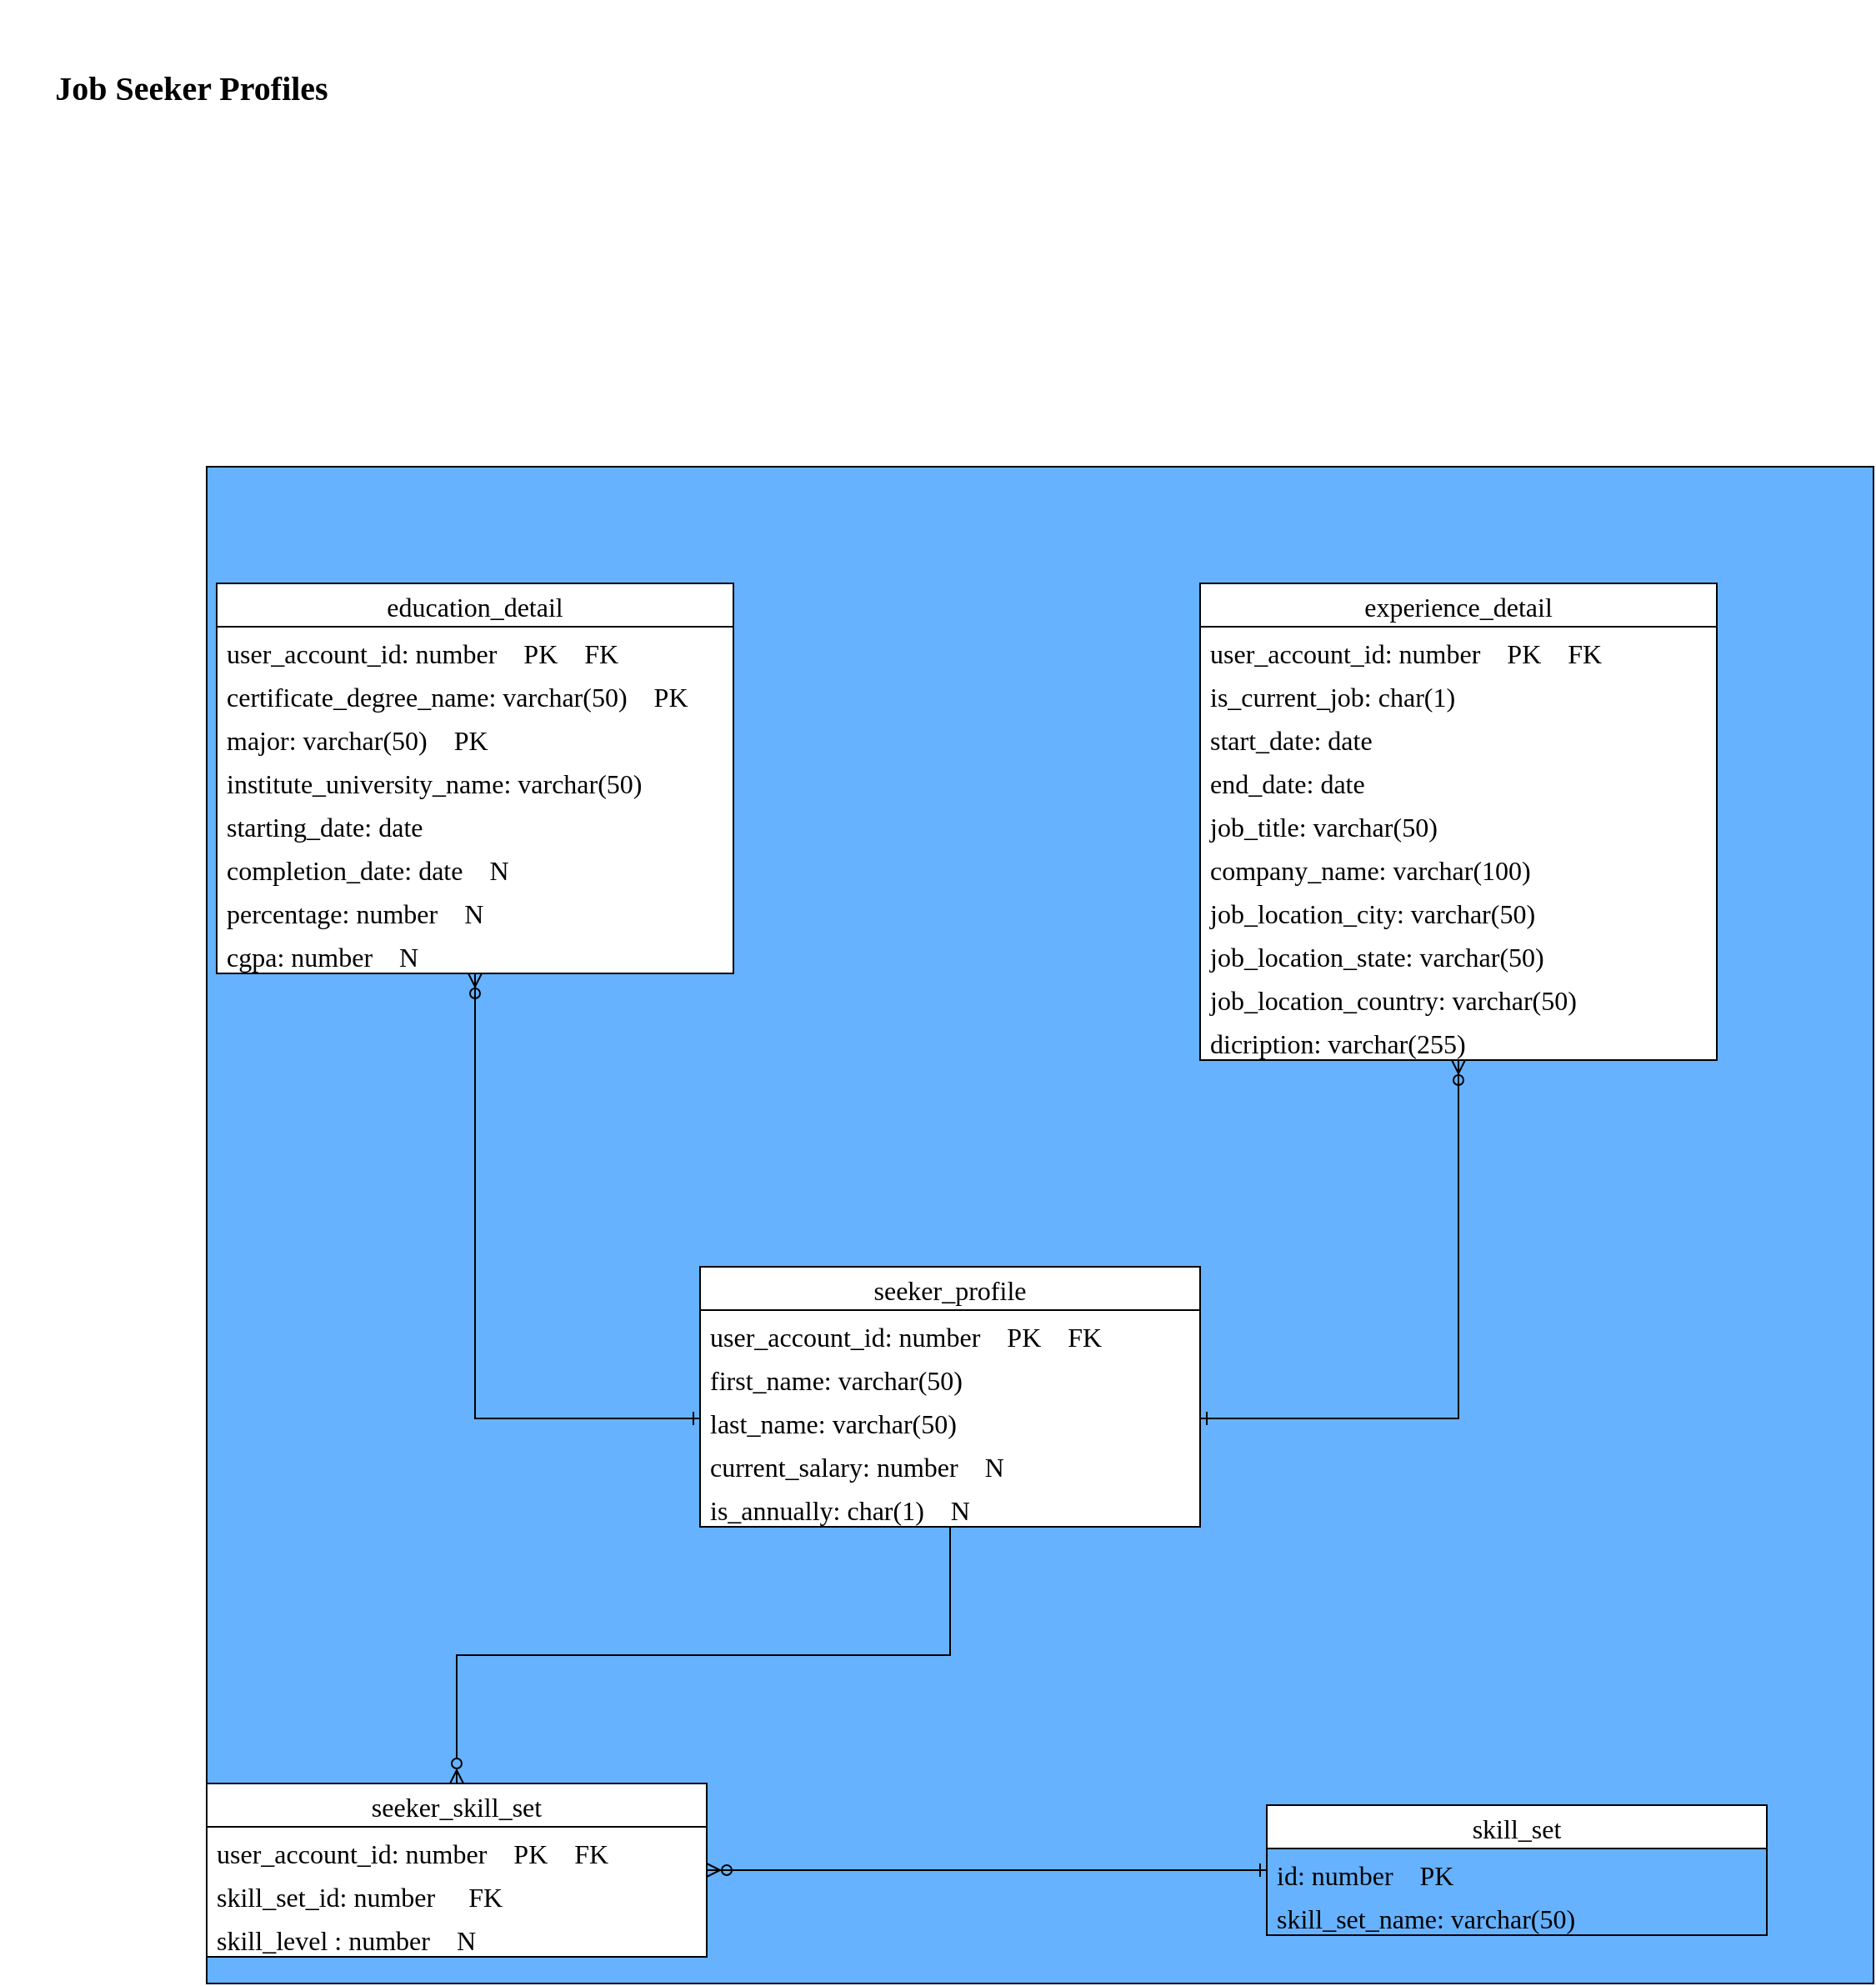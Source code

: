 <mxfile version="15.1.3" type="device"><diagram id="C5RBs43oDa-KdzZeNtuy" name="Page-1"><mxGraphModel dx="1679" dy="1655" grid="1" gridSize="10" guides="1" tooltips="1" connect="1" arrows="1" fold="1" page="1" pageScale="1" pageWidth="827" pageHeight="1169" math="0" shadow="0"><root><mxCell id="WIyWlLk6GJQsqaUBKTNV-0"/><mxCell id="WIyWlLk6GJQsqaUBKTNV-1" parent="WIyWlLk6GJQsqaUBKTNV-0"/><mxCell id="zxACQHr0Ff_mkzcEsi7o-0" value="&#10;&lt;h4 style=&quot;box-sizing: border-box; font-size: 20px; font-style: normal; font-variant-ligatures: normal; font-variant-caps: normal; letter-spacing: normal; orphans: 2; text-align: start; text-indent: 0px; text-transform: none; widows: 2; word-spacing: 0px; -webkit-text-stroke-width: 0px; text-decoration-thickness: initial; text-decoration-style: initial; text-decoration-color: initial;&quot;&gt;Job Seeker Profiles&lt;/h4&gt;&#10;&#10;" style="text;html=1;strokeColor=none;fillColor=none;align=center;verticalAlign=middle;whiteSpace=wrap;rounded=0;fontFamily=Times New Roman;fontStyle=1;fontColor=default;" parent="WIyWlLk6GJQsqaUBKTNV-1" vertex="1"><mxGeometry x="-10" y="-200" width="230" height="40" as="geometry"/></mxCell><mxCell id="zxACQHr0Ff_mkzcEsi7o-1" value="" style="rounded=0;whiteSpace=wrap;html=1;fontFamily=Times New Roman;fontSize=16;fontColor=default;fillColor=#66B2FF;" parent="WIyWlLk6GJQsqaUBKTNV-1" vertex="1"><mxGeometry x="114" y="40" width="1000" height="910" as="geometry"/></mxCell><mxCell id="zxACQHr0Ff_mkzcEsi7o-42" style="edgeStyle=orthogonalEdgeStyle;rounded=0;orthogonalLoop=1;jettySize=auto;html=1;fontFamily=Times New Roman;fontSize=16;fontColor=default;endArrow=ERzeroToMany;endFill=0;" parent="WIyWlLk6GJQsqaUBKTNV-1" source="zxACQHr0Ff_mkzcEsi7o-2" target="zxACQHr0Ff_mkzcEsi7o-9" edge="1"><mxGeometry relative="1" as="geometry"><Array as="points"><mxPoint x="275" y="611"/></Array></mxGeometry></mxCell><mxCell id="zxACQHr0Ff_mkzcEsi7o-43" style="edgeStyle=orthogonalEdgeStyle;rounded=0;orthogonalLoop=1;jettySize=auto;html=1;fontFamily=Times New Roman;fontSize=16;fontColor=default;endArrow=ERzeroToMany;endFill=0;" parent="WIyWlLk6GJQsqaUBKTNV-1" source="zxACQHr0Ff_mkzcEsi7o-2" target="zxACQHr0Ff_mkzcEsi7o-19" edge="1"><mxGeometry relative="1" as="geometry"><Array as="points"><mxPoint x="865" y="611"/></Array></mxGeometry></mxCell><mxCell id="zxACQHr0Ff_mkzcEsi7o-44" style="edgeStyle=orthogonalEdgeStyle;rounded=0;orthogonalLoop=1;jettySize=auto;html=1;fontFamily=Times New Roman;fontSize=16;fontColor=default;endArrow=ERzeroToMany;endFill=0;" parent="WIyWlLk6GJQsqaUBKTNV-1" source="zxACQHr0Ff_mkzcEsi7o-2" target="zxACQHr0Ff_mkzcEsi7o-30" edge="1"><mxGeometry relative="1" as="geometry"/></mxCell><mxCell id="zxACQHr0Ff_mkzcEsi7o-2" value="seeker_profile" style="swimlane;fontStyle=0;childLayout=stackLayout;horizontal=1;startSize=26;horizontalStack=0;resizeParent=1;resizeParentMax=0;resizeLast=0;collapsible=1;marginBottom=0;fontFamily=Times New Roman;fontSize=16;fontColor=default;swimlaneFillColor=#ffffff;" parent="WIyWlLk6GJQsqaUBKTNV-1" vertex="1"><mxGeometry x="410" y="520" width="300" height="156" as="geometry"/></mxCell><mxCell id="zxACQHr0Ff_mkzcEsi7o-3" value="user_account_id: number    PK    FK" style="text;strokeColor=none;fillColor=none;align=left;verticalAlign=top;spacingLeft=4;spacingRight=4;overflow=hidden;rotatable=0;points=[[0,0.5],[1,0.5]];portConstraint=eastwest;fontFamily=Times New Roman;fontSize=16;fontColor=default;" parent="zxACQHr0Ff_mkzcEsi7o-2" vertex="1"><mxGeometry y="26" width="300" height="26" as="geometry"/></mxCell><mxCell id="zxACQHr0Ff_mkzcEsi7o-4" value="first_name: varchar(50)" style="text;strokeColor=none;fillColor=none;align=left;verticalAlign=top;spacingLeft=4;spacingRight=4;overflow=hidden;rotatable=0;points=[[0,0.5],[1,0.5]];portConstraint=eastwest;fontFamily=Times New Roman;fontSize=16;fontColor=default;" parent="zxACQHr0Ff_mkzcEsi7o-2" vertex="1"><mxGeometry y="52" width="300" height="26" as="geometry"/></mxCell><mxCell id="zxACQHr0Ff_mkzcEsi7o-6" value="last_name: varchar(50)" style="text;strokeColor=none;fillColor=none;align=left;verticalAlign=top;spacingLeft=4;spacingRight=4;overflow=hidden;rotatable=0;points=[[0,0.5],[1,0.5]];portConstraint=eastwest;fontFamily=Times New Roman;fontSize=16;fontColor=default;" parent="zxACQHr0Ff_mkzcEsi7o-2" vertex="1"><mxGeometry y="78" width="300" height="26" as="geometry"/></mxCell><mxCell id="zxACQHr0Ff_mkzcEsi7o-7" value="current_salary: number    N" style="text;strokeColor=none;fillColor=none;align=left;verticalAlign=top;spacingLeft=4;spacingRight=4;overflow=hidden;rotatable=0;points=[[0,0.5],[1,0.5]];portConstraint=eastwest;fontFamily=Times New Roman;fontSize=16;fontColor=default;" parent="zxACQHr0Ff_mkzcEsi7o-2" vertex="1"><mxGeometry y="104" width="300" height="26" as="geometry"/></mxCell><mxCell id="zxACQHr0Ff_mkzcEsi7o-8" value="is_annually: char(1)    N" style="text;strokeColor=none;fillColor=none;align=left;verticalAlign=top;spacingLeft=4;spacingRight=4;overflow=hidden;rotatable=0;points=[[0,0.5],[1,0.5]];portConstraint=eastwest;fontFamily=Times New Roman;fontSize=16;fontColor=default;" parent="zxACQHr0Ff_mkzcEsi7o-2" vertex="1"><mxGeometry y="130" width="300" height="26" as="geometry"/></mxCell><mxCell id="zxACQHr0Ff_mkzcEsi7o-47" style="edgeStyle=orthogonalEdgeStyle;rounded=0;orthogonalLoop=1;jettySize=auto;html=1;fontFamily=Times New Roman;fontSize=16;fontColor=default;endArrow=ERone;endFill=0;" parent="WIyWlLk6GJQsqaUBKTNV-1" source="zxACQHr0Ff_mkzcEsi7o-9" target="zxACQHr0Ff_mkzcEsi7o-6" edge="1"><mxGeometry relative="1" as="geometry"/></mxCell><mxCell id="zxACQHr0Ff_mkzcEsi7o-9" value="education_detail" style="swimlane;fontStyle=0;childLayout=stackLayout;horizontal=1;startSize=26;horizontalStack=0;resizeParent=1;resizeParentMax=0;resizeLast=0;collapsible=1;marginBottom=0;fontFamily=Times New Roman;fontSize=16;fontColor=default;swimlaneFillColor=#ffffff;fillColor=#FFFFFF;" parent="WIyWlLk6GJQsqaUBKTNV-1" vertex="1"><mxGeometry x="120" y="110" width="310" height="234" as="geometry"/></mxCell><mxCell id="zxACQHr0Ff_mkzcEsi7o-10" value="user_account_id: number    PK    FK" style="text;strokeColor=none;fillColor=none;align=left;verticalAlign=top;spacingLeft=4;spacingRight=4;overflow=hidden;rotatable=0;points=[[0,0.5],[1,0.5]];portConstraint=eastwest;fontFamily=Times New Roman;fontSize=16;fontColor=default;" parent="zxACQHr0Ff_mkzcEsi7o-9" vertex="1"><mxGeometry y="26" width="310" height="26" as="geometry"/></mxCell><mxCell id="zxACQHr0Ff_mkzcEsi7o-11" value="certificate_degree_name: varchar(50)    PK" style="text;strokeColor=none;fillColor=none;align=left;verticalAlign=top;spacingLeft=4;spacingRight=4;overflow=hidden;rotatable=0;points=[[0,0.5],[1,0.5]];portConstraint=eastwest;fontFamily=Times New Roman;fontSize=16;fontColor=default;" parent="zxACQHr0Ff_mkzcEsi7o-9" vertex="1"><mxGeometry y="52" width="310" height="26" as="geometry"/></mxCell><mxCell id="zxACQHr0Ff_mkzcEsi7o-17" value="major: varchar(50)    PK" style="text;strokeColor=none;fillColor=none;align=left;verticalAlign=top;spacingLeft=4;spacingRight=4;overflow=hidden;rotatable=0;points=[[0,0.5],[1,0.5]];portConstraint=eastwest;fontFamily=Times New Roman;fontSize=16;fontColor=default;" parent="zxACQHr0Ff_mkzcEsi7o-9" vertex="1"><mxGeometry y="78" width="310" height="26" as="geometry"/></mxCell><mxCell id="zxACQHr0Ff_mkzcEsi7o-15" value="institute_university_name: varchar(50)" style="text;strokeColor=none;fillColor=none;align=left;verticalAlign=top;spacingLeft=4;spacingRight=4;overflow=hidden;rotatable=0;points=[[0,0.5],[1,0.5]];portConstraint=eastwest;fontFamily=Times New Roman;fontSize=16;fontColor=default;" parent="zxACQHr0Ff_mkzcEsi7o-9" vertex="1"><mxGeometry y="104" width="310" height="26" as="geometry"/></mxCell><mxCell id="zxACQHr0Ff_mkzcEsi7o-14" value="starting_date: date" style="text;strokeColor=none;fillColor=none;align=left;verticalAlign=top;spacingLeft=4;spacingRight=4;overflow=hidden;rotatable=0;points=[[0,0.5],[1,0.5]];portConstraint=eastwest;fontFamily=Times New Roman;fontSize=16;fontColor=default;" parent="zxACQHr0Ff_mkzcEsi7o-9" vertex="1"><mxGeometry y="130" width="310" height="26" as="geometry"/></mxCell><mxCell id="zxACQHr0Ff_mkzcEsi7o-13" value="completion_date: date    N" style="text;strokeColor=none;fillColor=none;align=left;verticalAlign=top;spacingLeft=4;spacingRight=4;overflow=hidden;rotatable=0;points=[[0,0.5],[1,0.5]];portConstraint=eastwest;fontFamily=Times New Roman;fontSize=16;fontColor=default;" parent="zxACQHr0Ff_mkzcEsi7o-9" vertex="1"><mxGeometry y="156" width="310" height="26" as="geometry"/></mxCell><mxCell id="zxACQHr0Ff_mkzcEsi7o-12" value="percentage: number    N" style="text;strokeColor=none;fillColor=none;align=left;verticalAlign=top;spacingLeft=4;spacingRight=4;overflow=hidden;rotatable=0;points=[[0,0.5],[1,0.5]];portConstraint=eastwest;fontFamily=Times New Roman;fontSize=16;fontColor=default;" parent="zxACQHr0Ff_mkzcEsi7o-9" vertex="1"><mxGeometry y="182" width="310" height="26" as="geometry"/></mxCell><mxCell id="zxACQHr0Ff_mkzcEsi7o-18" value="cgpa: number    N" style="text;strokeColor=none;fillColor=none;align=left;verticalAlign=top;spacingLeft=4;spacingRight=4;overflow=hidden;rotatable=0;points=[[0,0.5],[1,0.5]];portConstraint=eastwest;fontFamily=Times New Roman;fontSize=16;fontColor=default;" parent="zxACQHr0Ff_mkzcEsi7o-9" vertex="1"><mxGeometry y="208" width="310" height="26" as="geometry"/></mxCell><mxCell id="zxACQHr0Ff_mkzcEsi7o-48" style="edgeStyle=orthogonalEdgeStyle;rounded=0;orthogonalLoop=1;jettySize=auto;html=1;entryX=1;entryY=0.5;entryDx=0;entryDy=0;fontFamily=Times New Roman;fontSize=16;fontColor=default;endArrow=ERone;endFill=0;" parent="WIyWlLk6GJQsqaUBKTNV-1" source="zxACQHr0Ff_mkzcEsi7o-19" target="zxACQHr0Ff_mkzcEsi7o-6" edge="1"><mxGeometry relative="1" as="geometry"/></mxCell><mxCell id="zxACQHr0Ff_mkzcEsi7o-19" value="experience_detail" style="swimlane;fontStyle=0;childLayout=stackLayout;horizontal=1;startSize=26;horizontalStack=0;resizeParent=1;resizeParentMax=0;resizeLast=0;collapsible=1;marginBottom=0;fontFamily=Times New Roman;fontSize=16;fontColor=default;swimlaneFillColor=#ffffff;" parent="WIyWlLk6GJQsqaUBKTNV-1" vertex="1"><mxGeometry x="710" y="110" width="310" height="286" as="geometry"/></mxCell><mxCell id="zxACQHr0Ff_mkzcEsi7o-20" value="user_account_id: number    PK    FK" style="text;strokeColor=none;fillColor=none;align=left;verticalAlign=top;spacingLeft=4;spacingRight=4;overflow=hidden;rotatable=0;points=[[0,0.5],[1,0.5]];portConstraint=eastwest;fontFamily=Times New Roman;fontSize=16;fontColor=default;" parent="zxACQHr0Ff_mkzcEsi7o-19" vertex="1"><mxGeometry y="26" width="310" height="26" as="geometry"/></mxCell><mxCell id="zxACQHr0Ff_mkzcEsi7o-21" value="is_current_job: char(1)" style="text;strokeColor=none;fillColor=none;align=left;verticalAlign=top;spacingLeft=4;spacingRight=4;overflow=hidden;rotatable=0;points=[[0,0.5],[1,0.5]];portConstraint=eastwest;fontFamily=Times New Roman;fontSize=16;fontColor=default;" parent="zxACQHr0Ff_mkzcEsi7o-19" vertex="1"><mxGeometry y="52" width="310" height="26" as="geometry"/></mxCell><mxCell id="zxACQHr0Ff_mkzcEsi7o-22" value="start_date: date" style="text;strokeColor=none;fillColor=none;align=left;verticalAlign=top;spacingLeft=4;spacingRight=4;overflow=hidden;rotatable=0;points=[[0,0.5],[1,0.5]];portConstraint=eastwest;fontFamily=Times New Roman;fontSize=16;fontColor=default;" parent="zxACQHr0Ff_mkzcEsi7o-19" vertex="1"><mxGeometry y="78" width="310" height="26" as="geometry"/></mxCell><mxCell id="zxACQHr0Ff_mkzcEsi7o-23" value="end_date: date" style="text;strokeColor=none;fillColor=none;align=left;verticalAlign=top;spacingLeft=4;spacingRight=4;overflow=hidden;rotatable=0;points=[[0,0.5],[1,0.5]];portConstraint=eastwest;fontFamily=Times New Roman;fontSize=16;fontColor=default;" parent="zxACQHr0Ff_mkzcEsi7o-19" vertex="1"><mxGeometry y="104" width="310" height="26" as="geometry"/></mxCell><mxCell id="zxACQHr0Ff_mkzcEsi7o-24" value="job_title: varchar(50)" style="text;strokeColor=none;fillColor=none;align=left;verticalAlign=top;spacingLeft=4;spacingRight=4;overflow=hidden;rotatable=0;points=[[0,0.5],[1,0.5]];portConstraint=eastwest;fontFamily=Times New Roman;fontSize=16;fontColor=default;" parent="zxACQHr0Ff_mkzcEsi7o-19" vertex="1"><mxGeometry y="130" width="310" height="26" as="geometry"/></mxCell><mxCell id="zxACQHr0Ff_mkzcEsi7o-25" value="company_name: varchar(100)" style="text;strokeColor=none;fillColor=none;align=left;verticalAlign=top;spacingLeft=4;spacingRight=4;overflow=hidden;rotatable=0;points=[[0,0.5],[1,0.5]];portConstraint=eastwest;fontFamily=Times New Roman;fontSize=16;fontColor=default;" parent="zxACQHr0Ff_mkzcEsi7o-19" vertex="1"><mxGeometry y="156" width="310" height="26" as="geometry"/></mxCell><mxCell id="zxACQHr0Ff_mkzcEsi7o-26" value="job_location_city: varchar(50)" style="text;strokeColor=none;fillColor=none;align=left;verticalAlign=top;spacingLeft=4;spacingRight=4;overflow=hidden;rotatable=0;points=[[0,0.5],[1,0.5]];portConstraint=eastwest;fontFamily=Times New Roman;fontSize=16;fontColor=default;" parent="zxACQHr0Ff_mkzcEsi7o-19" vertex="1"><mxGeometry y="182" width="310" height="26" as="geometry"/></mxCell><mxCell id="zxACQHr0Ff_mkzcEsi7o-28" value="job_location_state: varchar(50)" style="text;strokeColor=none;fillColor=none;align=left;verticalAlign=top;spacingLeft=4;spacingRight=4;overflow=hidden;rotatable=0;points=[[0,0.5],[1,0.5]];portConstraint=eastwest;fontFamily=Times New Roman;fontSize=16;fontColor=default;" parent="zxACQHr0Ff_mkzcEsi7o-19" vertex="1"><mxGeometry y="208" width="310" height="26" as="geometry"/></mxCell><mxCell id="zxACQHr0Ff_mkzcEsi7o-29" value="job_location_country: varchar(50)" style="text;strokeColor=none;fillColor=none;align=left;verticalAlign=top;spacingLeft=4;spacingRight=4;overflow=hidden;rotatable=0;points=[[0,0.5],[1,0.5]];portConstraint=eastwest;fontFamily=Times New Roman;fontSize=16;fontColor=default;" parent="zxACQHr0Ff_mkzcEsi7o-19" vertex="1"><mxGeometry y="234" width="310" height="26" as="geometry"/></mxCell><mxCell id="zxACQHr0Ff_mkzcEsi7o-27" value="dicription: varchar(255)" style="text;strokeColor=none;fillColor=none;align=left;verticalAlign=top;spacingLeft=4;spacingRight=4;overflow=hidden;rotatable=0;points=[[0,0.5],[1,0.5]];portConstraint=eastwest;fontFamily=Times New Roman;fontSize=16;fontColor=default;" parent="zxACQHr0Ff_mkzcEsi7o-19" vertex="1"><mxGeometry y="260" width="310" height="26" as="geometry"/></mxCell><mxCell id="zxACQHr0Ff_mkzcEsi7o-50" style="edgeStyle=orthogonalEdgeStyle;rounded=0;orthogonalLoop=1;jettySize=auto;html=1;entryX=0;entryY=0.5;entryDx=0;entryDy=0;fontFamily=Times New Roman;fontSize=16;fontColor=default;endArrow=ERone;endFill=0;" parent="WIyWlLk6GJQsqaUBKTNV-1" source="zxACQHr0Ff_mkzcEsi7o-30" target="zxACQHr0Ff_mkzcEsi7o-39" edge="1"><mxGeometry relative="1" as="geometry"/></mxCell><mxCell id="zxACQHr0Ff_mkzcEsi7o-30" value="seeker_skill_set" style="swimlane;fontStyle=0;childLayout=stackLayout;horizontal=1;startSize=26;horizontalStack=0;resizeParent=1;resizeParentMax=0;resizeLast=0;collapsible=1;marginBottom=0;fontFamily=Times New Roman;fontSize=16;fontColor=default;swimlaneFillColor=#ffffff;" parent="WIyWlLk6GJQsqaUBKTNV-1" vertex="1"><mxGeometry x="114" y="830" width="300" height="104" as="geometry"/></mxCell><mxCell id="zxACQHr0Ff_mkzcEsi7o-31" value="user_account_id: number    PK    FK" style="text;strokeColor=none;fillColor=none;align=left;verticalAlign=top;spacingLeft=4;spacingRight=4;overflow=hidden;rotatable=0;points=[[0,0.5],[1,0.5]];portConstraint=eastwest;fontFamily=Times New Roman;fontSize=16;fontColor=default;" parent="zxACQHr0Ff_mkzcEsi7o-30" vertex="1"><mxGeometry y="26" width="300" height="26" as="geometry"/></mxCell><mxCell id="zxACQHr0Ff_mkzcEsi7o-37" value="skill_set_id: number     FK" style="text;strokeColor=none;fillColor=none;align=left;verticalAlign=top;spacingLeft=4;spacingRight=4;overflow=hidden;rotatable=0;points=[[0,0.5],[1,0.5]];portConstraint=eastwest;fontFamily=Times New Roman;fontSize=16;fontColor=default;" parent="zxACQHr0Ff_mkzcEsi7o-30" vertex="1"><mxGeometry y="52" width="300" height="26" as="geometry"/></mxCell><mxCell id="zxACQHr0Ff_mkzcEsi7o-32" value="skill_level : number    N" style="text;strokeColor=none;fillColor=none;align=left;verticalAlign=top;spacingLeft=4;spacingRight=4;overflow=hidden;rotatable=0;points=[[0,0.5],[1,0.5]];portConstraint=eastwest;fontFamily=Times New Roman;fontSize=16;fontColor=default;" parent="zxACQHr0Ff_mkzcEsi7o-30" vertex="1"><mxGeometry y="78" width="300" height="26" as="geometry"/></mxCell><mxCell id="zxACQHr0Ff_mkzcEsi7o-45" style="edgeStyle=orthogonalEdgeStyle;rounded=0;orthogonalLoop=1;jettySize=auto;html=1;fontFamily=Times New Roman;fontSize=16;fontColor=default;endArrow=ERzeroToMany;endFill=0;" parent="WIyWlLk6GJQsqaUBKTNV-1" source="zxACQHr0Ff_mkzcEsi7o-38" target="zxACQHr0Ff_mkzcEsi7o-30" edge="1"><mxGeometry relative="1" as="geometry"/></mxCell><mxCell id="zxACQHr0Ff_mkzcEsi7o-38" value="skill_set" style="swimlane;fontStyle=0;childLayout=stackLayout;horizontal=1;startSize=26;horizontalStack=0;resizeParent=1;resizeParentMax=0;resizeLast=0;collapsible=1;marginBottom=0;fontFamily=Times New Roman;fontSize=16;fontColor=default;swimlaneFillColor=none;" parent="WIyWlLk6GJQsqaUBKTNV-1" vertex="1"><mxGeometry x="750" y="843" width="300" height="78" as="geometry"/></mxCell><mxCell id="zxACQHr0Ff_mkzcEsi7o-39" value="id: number    PK" style="text;strokeColor=none;fillColor=none;align=left;verticalAlign=top;spacingLeft=4;spacingRight=4;overflow=hidden;rotatable=0;points=[[0,0.5],[1,0.5]];portConstraint=eastwest;fontFamily=Times New Roman;fontSize=16;fontColor=default;" parent="zxACQHr0Ff_mkzcEsi7o-38" vertex="1"><mxGeometry y="26" width="300" height="26" as="geometry"/></mxCell><mxCell id="zxACQHr0Ff_mkzcEsi7o-40" value="skill_set_name: varchar(50)" style="text;strokeColor=none;fillColor=none;align=left;verticalAlign=top;spacingLeft=4;spacingRight=4;overflow=hidden;rotatable=0;points=[[0,0.5],[1,0.5]];portConstraint=eastwest;fontFamily=Times New Roman;fontSize=16;fontColor=default;" parent="zxACQHr0Ff_mkzcEsi7o-38" vertex="1"><mxGeometry y="52" width="300" height="26" as="geometry"/></mxCell></root></mxGraphModel></diagram></mxfile>